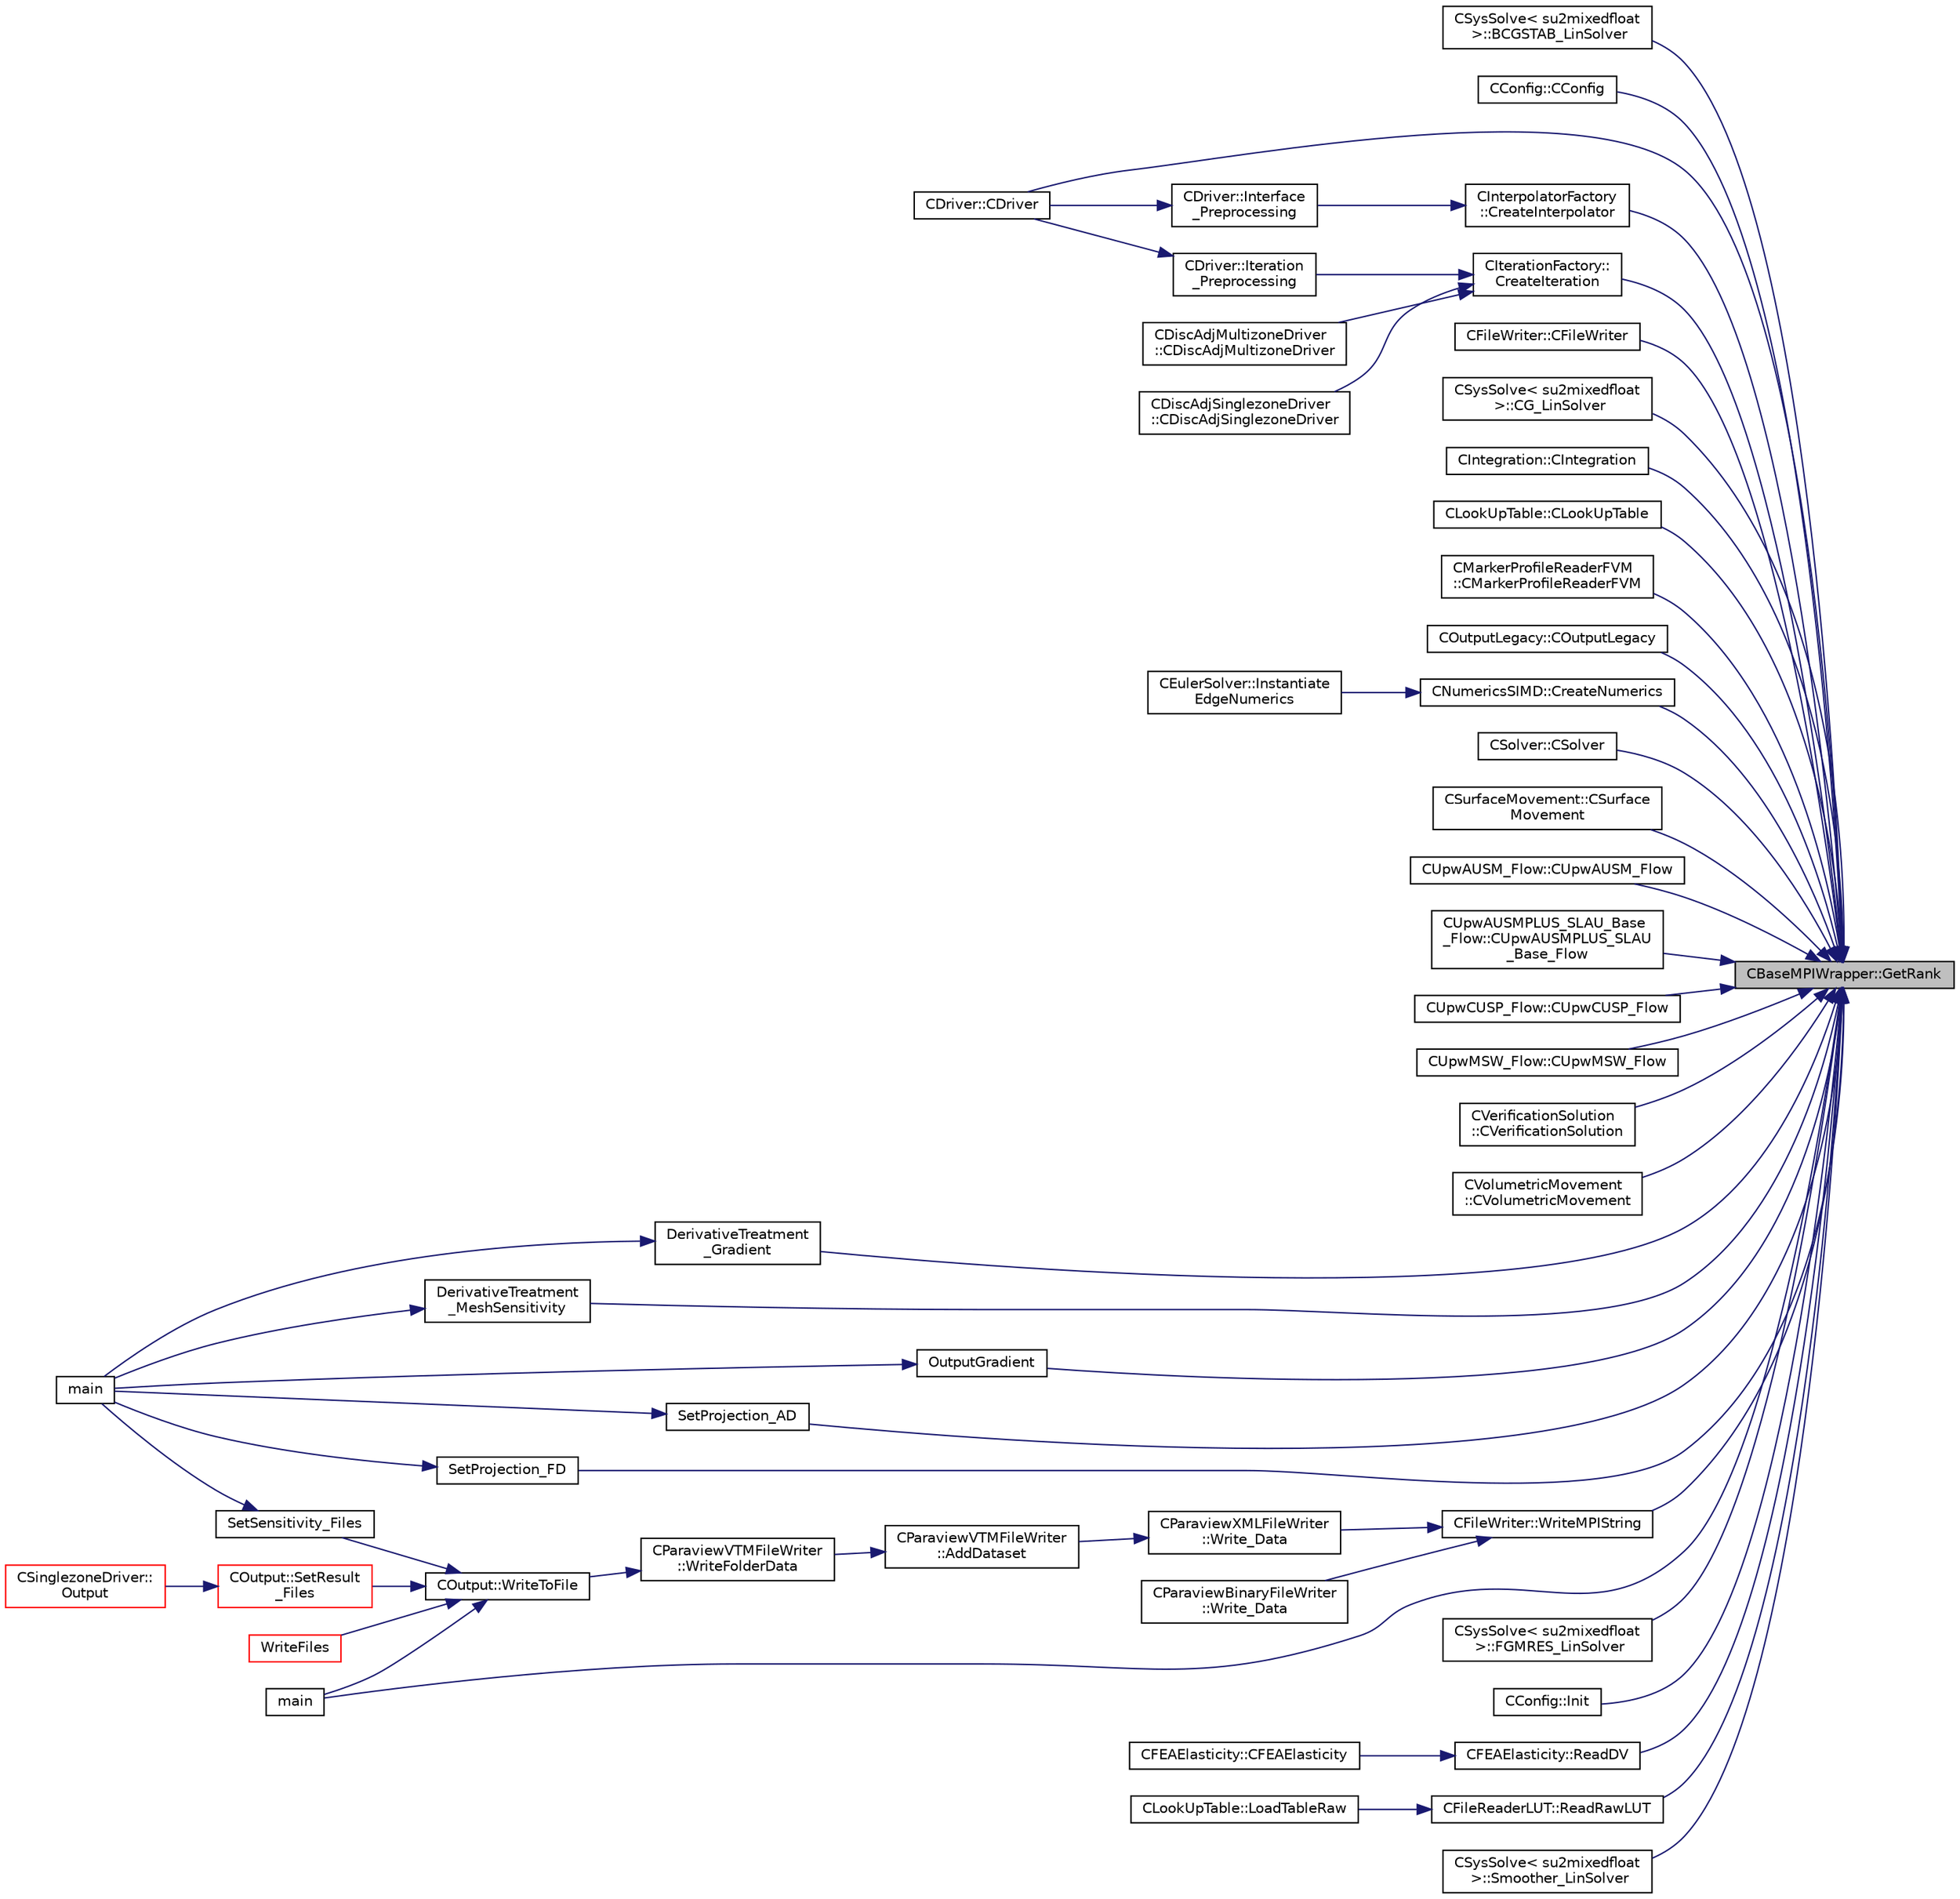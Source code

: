 digraph "CBaseMPIWrapper::GetRank"
{
 // LATEX_PDF_SIZE
  edge [fontname="Helvetica",fontsize="10",labelfontname="Helvetica",labelfontsize="10"];
  node [fontname="Helvetica",fontsize="10",shape=record];
  rankdir="RL";
  Node1 [label="CBaseMPIWrapper::GetRank",height=0.2,width=0.4,color="black", fillcolor="grey75", style="filled", fontcolor="black",tooltip=" "];
  Node1 -> Node2 [dir="back",color="midnightblue",fontsize="10",style="solid",fontname="Helvetica"];
  Node2 [label="CSysSolve\< su2mixedfloat\l \>::BCGSTAB_LinSolver",height=0.2,width=0.4,color="black", fillcolor="white", style="filled",URL="$classCSysSolve.html#a5e6082f2809d00f2b0ca30ee6177460b",tooltip="Biconjugate Gradient Stabilized Method (BCGSTAB)"];
  Node1 -> Node3 [dir="back",color="midnightblue",fontsize="10",style="solid",fontname="Helvetica"];
  Node3 [label="CConfig::CConfig",height=0.2,width=0.4,color="black", fillcolor="white", style="filled",URL="$classCConfig.html#a5a75292fde1d25d31e9af11ab0a4d14a",tooltip="Constructor of the class which reads the input file."];
  Node1 -> Node4 [dir="back",color="midnightblue",fontsize="10",style="solid",fontname="Helvetica"];
  Node4 [label="CDriver::CDriver",height=0.2,width=0.4,color="black", fillcolor="white", style="filled",URL="$classCDriver.html#a3fca4a013a6efa9bbb38fe78a86b5f3d",tooltip="Constructor of the class."];
  Node1 -> Node5 [dir="back",color="midnightblue",fontsize="10",style="solid",fontname="Helvetica"];
  Node5 [label="CFileWriter::CFileWriter",height=0.2,width=0.4,color="black", fillcolor="white", style="filled",URL="$classCFileWriter.html#a5b1613eefbf813aa59edfeacfe7d8ff2",tooltip="Construct a file writer using field names, the data sorter and the file extension."];
  Node1 -> Node6 [dir="back",color="midnightblue",fontsize="10",style="solid",fontname="Helvetica"];
  Node6 [label="CSysSolve\< su2mixedfloat\l \>::CG_LinSolver",height=0.2,width=0.4,color="black", fillcolor="white", style="filled",URL="$classCSysSolve.html#a7a9229a415e4034095d4fbb2927acde3",tooltip="Conjugate Gradient method."];
  Node1 -> Node7 [dir="back",color="midnightblue",fontsize="10",style="solid",fontname="Helvetica"];
  Node7 [label="CIntegration::CIntegration",height=0.2,width=0.4,color="black", fillcolor="white", style="filled",URL="$classCIntegration.html#acadf2911ba4295ec2e1ccb9eecaab646",tooltip="Constructor of the class."];
  Node1 -> Node8 [dir="back",color="midnightblue",fontsize="10",style="solid",fontname="Helvetica"];
  Node8 [label="CLookUpTable::CLookUpTable",height=0.2,width=0.4,color="black", fillcolor="white", style="filled",URL="$classCLookUpTable.html#aeb6a62a012cc94785c4773ed2e786c56",tooltip=" "];
  Node1 -> Node9 [dir="back",color="midnightblue",fontsize="10",style="solid",fontname="Helvetica"];
  Node9 [label="CMarkerProfileReaderFVM\l::CMarkerProfileReaderFVM",height=0.2,width=0.4,color="black", fillcolor="white", style="filled",URL="$classCMarkerProfileReaderFVM.html#a61ef80d2213d550cd49946026891a83b",tooltip="Constructor of the CMarkerProfileReaderFVM class."];
  Node1 -> Node10 [dir="back",color="midnightblue",fontsize="10",style="solid",fontname="Helvetica"];
  Node10 [label="COutputLegacy::COutputLegacy",height=0.2,width=0.4,color="black", fillcolor="white", style="filled",URL="$classCOutputLegacy.html#ac5f2f0373dfd9485af23d322950f33a7",tooltip="Constructor of the class."];
  Node1 -> Node11 [dir="back",color="midnightblue",fontsize="10",style="solid",fontname="Helvetica"];
  Node11 [label="CInterpolatorFactory\l::CreateInterpolator",height=0.2,width=0.4,color="black", fillcolor="white", style="filled",URL="$group__Interfaces.html#ga844fa74779f466148d9b5878f09e2f34",tooltip="Factory method for CInterpolator objects."];
  Node11 -> Node12 [dir="back",color="midnightblue",fontsize="10",style="solid",fontname="Helvetica"];
  Node12 [label="CDriver::Interface\l_Preprocessing",height=0.2,width=0.4,color="black", fillcolor="white", style="filled",URL="$classCDriver.html#a74138756d98d4539f255997dbfbf378f",tooltip="Definition and allocation of all interface classes."];
  Node12 -> Node4 [dir="back",color="midnightblue",fontsize="10",style="solid",fontname="Helvetica"];
  Node1 -> Node13 [dir="back",color="midnightblue",fontsize="10",style="solid",fontname="Helvetica"];
  Node13 [label="CIterationFactory::\lCreateIteration",height=0.2,width=0.4,color="black", fillcolor="white", style="filled",URL="$classCIterationFactory.html#a9ea29c0b42215eafa9aa8e1265bed93b",tooltip="Create a new iteration instance based on the current main solver."];
  Node13 -> Node14 [dir="back",color="midnightblue",fontsize="10",style="solid",fontname="Helvetica"];
  Node14 [label="CDiscAdjMultizoneDriver\l::CDiscAdjMultizoneDriver",height=0.2,width=0.4,color="black", fillcolor="white", style="filled",URL="$classCDiscAdjMultizoneDriver.html#a4cfdd2d2d3b7cc7a40052d13d918da2f",tooltip="Constructor of the class."];
  Node13 -> Node15 [dir="back",color="midnightblue",fontsize="10",style="solid",fontname="Helvetica"];
  Node15 [label="CDiscAdjSinglezoneDriver\l::CDiscAdjSinglezoneDriver",height=0.2,width=0.4,color="black", fillcolor="white", style="filled",URL="$classCDiscAdjSinglezoneDriver.html#a0194e68e223aeda2e78f09cc413079ac",tooltip="Constructor of the class."];
  Node13 -> Node16 [dir="back",color="midnightblue",fontsize="10",style="solid",fontname="Helvetica"];
  Node16 [label="CDriver::Iteration\l_Preprocessing",height=0.2,width=0.4,color="black", fillcolor="white", style="filled",URL="$classCDriver.html#a9a9ce8e389c7d589fb602122f3624b15",tooltip="Definition of the physics iteration class or within a single zone."];
  Node16 -> Node4 [dir="back",color="midnightblue",fontsize="10",style="solid",fontname="Helvetica"];
  Node1 -> Node17 [dir="back",color="midnightblue",fontsize="10",style="solid",fontname="Helvetica"];
  Node17 [label="CNumericsSIMD::CreateNumerics",height=0.2,width=0.4,color="black", fillcolor="white", style="filled",URL="$classCNumericsSIMD.html#a83103fd2e3bc0dae25b2e23c000f93d4",tooltip="Factory method."];
  Node17 -> Node18 [dir="back",color="midnightblue",fontsize="10",style="solid",fontname="Helvetica"];
  Node18 [label="CEulerSolver::Instantiate\lEdgeNumerics",height=0.2,width=0.4,color="black", fillcolor="white", style="filled",URL="$classCEulerSolver.html#a64fcfc7c3ef67b87db6c629c756b7c0b",tooltip="Instantiate a SIMD numerics object."];
  Node1 -> Node19 [dir="back",color="midnightblue",fontsize="10",style="solid",fontname="Helvetica"];
  Node19 [label="CSolver::CSolver",height=0.2,width=0.4,color="black", fillcolor="white", style="filled",URL="$classCSolver.html#a0f2299b02ab92ac4919d3c3aad7f2a34",tooltip="Constructor of the class."];
  Node1 -> Node20 [dir="back",color="midnightblue",fontsize="10",style="solid",fontname="Helvetica"];
  Node20 [label="CSurfaceMovement::CSurface\lMovement",height=0.2,width=0.4,color="black", fillcolor="white", style="filled",URL="$classCSurfaceMovement.html#a9a4656fd81c1d47642db1ac3c0e34026",tooltip="Constructor of the class."];
  Node1 -> Node21 [dir="back",color="midnightblue",fontsize="10",style="solid",fontname="Helvetica"];
  Node21 [label="CUpwAUSM_Flow::CUpwAUSM_Flow",height=0.2,width=0.4,color="black", fillcolor="white", style="filled",URL="$classCUpwAUSM__Flow.html#a7766ece1b8d685584ef5bd296319d51e",tooltip="Constructor of the class."];
  Node1 -> Node22 [dir="back",color="midnightblue",fontsize="10",style="solid",fontname="Helvetica"];
  Node22 [label="CUpwAUSMPLUS_SLAU_Base\l_Flow::CUpwAUSMPLUS_SLAU\l_Base_Flow",height=0.2,width=0.4,color="black", fillcolor="white", style="filled",URL="$classCUpwAUSMPLUS__SLAU__Base__Flow.html#ae120c0b87dfab0e9aae7686dc6b91334",tooltip="Constructor of the class."];
  Node1 -> Node23 [dir="back",color="midnightblue",fontsize="10",style="solid",fontname="Helvetica"];
  Node23 [label="CUpwCUSP_Flow::CUpwCUSP_Flow",height=0.2,width=0.4,color="black", fillcolor="white", style="filled",URL="$classCUpwCUSP__Flow.html#ab210b1993f0bfb0f1d183ded5158ea94",tooltip="Constructor of the class."];
  Node1 -> Node24 [dir="back",color="midnightblue",fontsize="10",style="solid",fontname="Helvetica"];
  Node24 [label="CUpwMSW_Flow::CUpwMSW_Flow",height=0.2,width=0.4,color="black", fillcolor="white", style="filled",URL="$classCUpwMSW__Flow.html#a7046bf2bcca2c313aff66e6eb6b6444c",tooltip="Constructor of the class."];
  Node1 -> Node25 [dir="back",color="midnightblue",fontsize="10",style="solid",fontname="Helvetica"];
  Node25 [label="CVerificationSolution\l::CVerificationSolution",height=0.2,width=0.4,color="black", fillcolor="white", style="filled",URL="$classCVerificationSolution.html#accc7b5d0ebf27bb8c8932fab80c6f42e",tooltip=" "];
  Node1 -> Node26 [dir="back",color="midnightblue",fontsize="10",style="solid",fontname="Helvetica"];
  Node26 [label="CVolumetricMovement\l::CVolumetricMovement",height=0.2,width=0.4,color="black", fillcolor="white", style="filled",URL="$classCVolumetricMovement.html#a6a95354e05a54fa2d2422f07de8bcc78",tooltip="Constructor of the class."];
  Node1 -> Node27 [dir="back",color="midnightblue",fontsize="10",style="solid",fontname="Helvetica"];
  Node27 [label="DerivativeTreatment\l_Gradient",height=0.2,width=0.4,color="black", fillcolor="white", style="filled",URL="$SU2__DOT_8cpp.html#aeab9feca294df8ac872d861d57e1ac88",tooltip="Treatment of derivatives with the Sobolev smoothing solver."];
  Node27 -> Node28 [dir="back",color="midnightblue",fontsize="10",style="solid",fontname="Helvetica"];
  Node28 [label="main",height=0.2,width=0.4,color="black", fillcolor="white", style="filled",URL="$SU2__DOT_8cpp.html#a0ddf1224851353fc92bfbff6f499fa97",tooltip=" "];
  Node1 -> Node29 [dir="back",color="midnightblue",fontsize="10",style="solid",fontname="Helvetica"];
  Node29 [label="DerivativeTreatment\l_MeshSensitivity",height=0.2,width=0.4,color="black", fillcolor="white", style="filled",URL="$SU2__DOT_8cpp.html#a160a5823e2f9b59992121278680ea5d5",tooltip="Treatment of derivatives with the Sobolev smoothing solver."];
  Node29 -> Node28 [dir="back",color="midnightblue",fontsize="10",style="solid",fontname="Helvetica"];
  Node1 -> Node30 [dir="back",color="midnightblue",fontsize="10",style="solid",fontname="Helvetica"];
  Node30 [label="CSysSolve\< su2mixedfloat\l \>::FGMRES_LinSolver",height=0.2,width=0.4,color="black", fillcolor="white", style="filled",URL="$classCSysSolve.html#ac8ce20d54f2eb18abecac419d969533f",tooltip="Flexible Generalized Minimal Residual method."];
  Node1 -> Node31 [dir="back",color="midnightblue",fontsize="10",style="solid",fontname="Helvetica"];
  Node31 [label="CConfig::Init",height=0.2,width=0.4,color="black", fillcolor="white", style="filled",URL="$classCConfig.html#adb36276805a3ced540d69308c478245e",tooltip="Initialize common fields of the config structure."];
  Node1 -> Node32 [dir="back",color="midnightblue",fontsize="10",style="solid",fontname="Helvetica"];
  Node32 [label="main",height=0.2,width=0.4,color="black", fillcolor="white", style="filled",URL="$SU2__DEF_8cpp.html#a0ddf1224851353fc92bfbff6f499fa97",tooltip=" "];
  Node1 -> Node33 [dir="back",color="midnightblue",fontsize="10",style="solid",fontname="Helvetica"];
  Node33 [label="OutputGradient",height=0.2,width=0.4,color="black", fillcolor="white", style="filled",URL="$SU2__DOT_8cpp.html#a6325f0b5516157a9727d2fda90883491",tooltip="Prints the gradient information to a file."];
  Node33 -> Node28 [dir="back",color="midnightblue",fontsize="10",style="solid",fontname="Helvetica"];
  Node1 -> Node34 [dir="back",color="midnightblue",fontsize="10",style="solid",fontname="Helvetica"];
  Node34 [label="CFEAElasticity::ReadDV",height=0.2,width=0.4,color="black", fillcolor="white", style="filled",URL="$classCFEAElasticity.html#a85eb1580f02531df56bf4952166d0868",tooltip="Read design variables from file."];
  Node34 -> Node35 [dir="back",color="midnightblue",fontsize="10",style="solid",fontname="Helvetica"];
  Node35 [label="CFEAElasticity::CFEAElasticity",height=0.2,width=0.4,color="black", fillcolor="white", style="filled",URL="$classCFEAElasticity.html#a0088de84f05e90911e4ef517e8523418",tooltip="Constructor of the class (overload)."];
  Node1 -> Node36 [dir="back",color="midnightblue",fontsize="10",style="solid",fontname="Helvetica"];
  Node36 [label="CFileReaderLUT::ReadRawLUT",height=0.2,width=0.4,color="black", fillcolor="white", style="filled",URL="$classCFileReaderLUT.html#aae43bf69fb2caed92cf5ba2ce79d0490",tooltip=" "];
  Node36 -> Node37 [dir="back",color="midnightblue",fontsize="10",style="solid",fontname="Helvetica"];
  Node37 [label="CLookUpTable::LoadTableRaw",height=0.2,width=0.4,color="black", fillcolor="white", style="filled",URL="$classCLookUpTable.html#ad11271c57df5e41f5665c181144a2b31",tooltip="read the lookup table from file and store the data."];
  Node1 -> Node38 [dir="back",color="midnightblue",fontsize="10",style="solid",fontname="Helvetica"];
  Node38 [label="SetProjection_AD",height=0.2,width=0.4,color="black", fillcolor="white", style="filled",URL="$SU2__DOT_8cpp.html#a3fceed882e8eb3d6796c8e8396af7d87",tooltip="Projection of the surface sensitivity using algorithmic differentiation (AD)."];
  Node38 -> Node28 [dir="back",color="midnightblue",fontsize="10",style="solid",fontname="Helvetica"];
  Node1 -> Node39 [dir="back",color="midnightblue",fontsize="10",style="solid",fontname="Helvetica"];
  Node39 [label="SetProjection_FD",height=0.2,width=0.4,color="black", fillcolor="white", style="filled",URL="$SU2__DOT_8cpp.html#a5c5163a755085e03f1dfa23aeb7e21f2",tooltip="Projection of the surface sensitivity using finite differences (FD)."];
  Node39 -> Node28 [dir="back",color="midnightblue",fontsize="10",style="solid",fontname="Helvetica"];
  Node1 -> Node40 [dir="back",color="midnightblue",fontsize="10",style="solid",fontname="Helvetica"];
  Node40 [label="CSysSolve\< su2mixedfloat\l \>::Smoother_LinSolver",height=0.2,width=0.4,color="black", fillcolor="white", style="filled",URL="$classCSysSolve.html#a2156b8d64819367142bef9bb9f2348fb",tooltip="Generic smoother (modified Richardson iteration with preconditioner)"];
  Node1 -> Node41 [dir="back",color="midnightblue",fontsize="10",style="solid",fontname="Helvetica"];
  Node41 [label="CFileWriter::WriteMPIString",height=0.2,width=0.4,color="black", fillcolor="white", style="filled",URL="$classCFileWriter.html#ab71e29419c94d37eb73c53788ec5d0a1",tooltip="Write a string to a currently opened file using MPI I/O. Note: routine must be called collectively,..."];
  Node41 -> Node42 [dir="back",color="midnightblue",fontsize="10",style="solid",fontname="Helvetica"];
  Node42 [label="CParaviewBinaryFileWriter\l::Write_Data",height=0.2,width=0.4,color="black", fillcolor="white", style="filled",URL="$classCParaviewBinaryFileWriter.html#aef0775d67502b4dec3e2f8daaca6ff57",tooltip="Write sorted data to file in paraview binary file format."];
  Node41 -> Node43 [dir="back",color="midnightblue",fontsize="10",style="solid",fontname="Helvetica"];
  Node43 [label="CParaviewXMLFileWriter\l::Write_Data",height=0.2,width=0.4,color="black", fillcolor="white", style="filled",URL="$classCParaviewXMLFileWriter.html#a67c7dabde286ef41112636bc3461b5a7",tooltip="Write sorted data to file in paraview binary file format."];
  Node43 -> Node44 [dir="back",color="midnightblue",fontsize="10",style="solid",fontname="Helvetica"];
  Node44 [label="CParaviewVTMFileWriter\l::AddDataset",height=0.2,width=0.4,color="black", fillcolor="white", style="filled",URL="$classCParaviewVTMFileWriter.html#a7e23c6c603cddea399e0606e9416e0b5",tooltip="Add a new dataset by writing data from a datasorter to file and adding it to the vtm file."];
  Node44 -> Node45 [dir="back",color="midnightblue",fontsize="10",style="solid",fontname="Helvetica"];
  Node45 [label="CParaviewVTMFileWriter\l::WriteFolderData",height=0.2,width=0.4,color="black", fillcolor="white", style="filled",URL="$classCParaviewVTMFileWriter.html#aca95d6deb121a1dbf465810db3dd7d4d",tooltip="Write all data of the zones, boundaries into the folder."];
  Node45 -> Node46 [dir="back",color="midnightblue",fontsize="10",style="solid",fontname="Helvetica"];
  Node46 [label="COutput::WriteToFile",height=0.2,width=0.4,color="black", fillcolor="white", style="filled",URL="$classCOutput.html#a153a24cacc90f827f1e8751815764a4c",tooltip="Allocates the appropriate file writer based on the chosen format and writes sorted data to file."];
  Node46 -> Node32 [dir="back",color="midnightblue",fontsize="10",style="solid",fontname="Helvetica"];
  Node46 -> Node47 [dir="back",color="midnightblue",fontsize="10",style="solid",fontname="Helvetica"];
  Node47 [label="COutput::SetResult\l_Files",height=0.2,width=0.4,color="red", fillcolor="white", style="filled",URL="$classCOutput.html#a8cae0e94e8769f55d5865df600acbc2f",tooltip="Loop through all requested output files and write the volume output data."];
  Node47 -> Node48 [dir="back",color="midnightblue",fontsize="10",style="solid",fontname="Helvetica"];
  Node48 [label="CSinglezoneDriver::\lOutput",height=0.2,width=0.4,color="red", fillcolor="white", style="filled",URL="$classCSinglezoneDriver.html#a99b702e93a12b46a3d851cf1d970c6d5",tooltip="Output the solution in solution file."];
  Node46 -> Node61 [dir="back",color="midnightblue",fontsize="10",style="solid",fontname="Helvetica"];
  Node61 [label="SetSensitivity_Files",height=0.2,width=0.4,color="black", fillcolor="white", style="filled",URL="$SU2__DOT_8cpp.html#a63d4fd49ad25f4916709545fb847948c",tooltip="Write the sensitivity (including mesh sensitivity) computed with the discrete adjoint method on the s..."];
  Node61 -> Node28 [dir="back",color="midnightblue",fontsize="10",style="solid",fontname="Helvetica"];
  Node46 -> Node62 [dir="back",color="midnightblue",fontsize="10",style="solid",fontname="Helvetica"];
  Node62 [label="WriteFiles",height=0.2,width=0.4,color="red", fillcolor="white", style="filled",URL="$SU2__SOL_8cpp.html#a43305e0af849b318ce139ccf6a164626",tooltip=" "];
}
